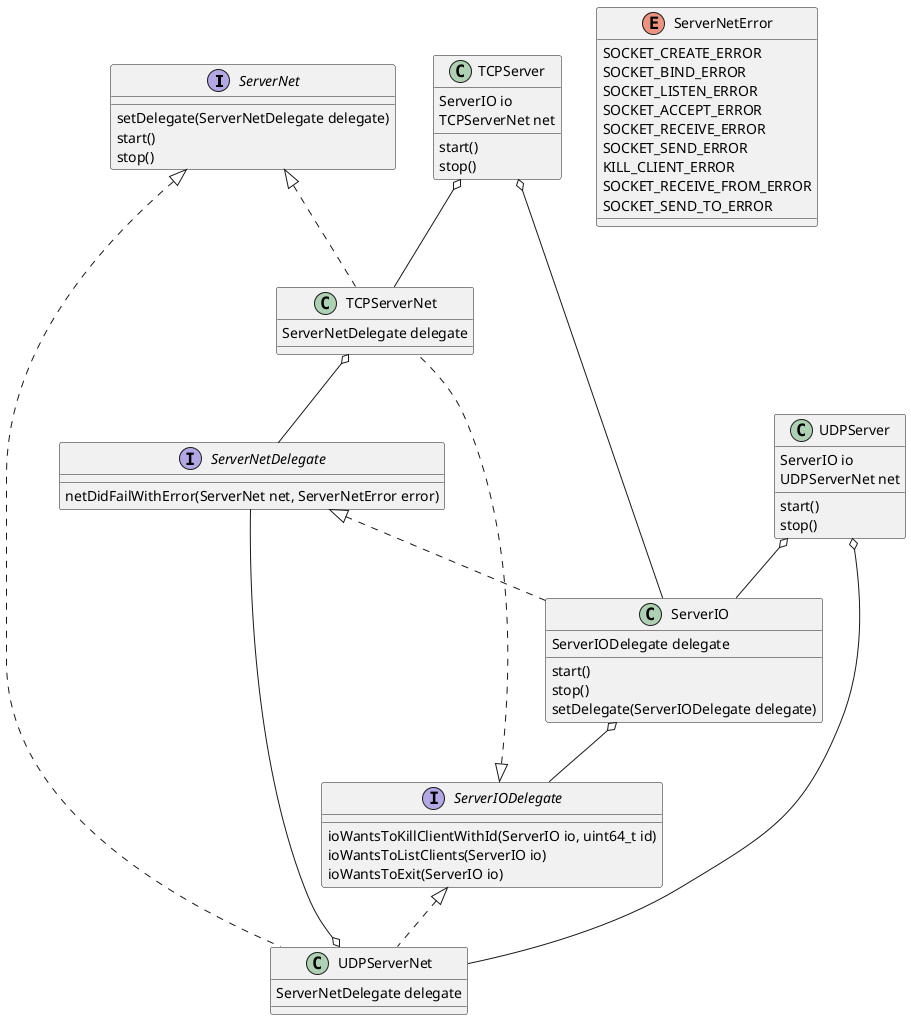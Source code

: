 @startuml

interface ServerNet {
setDelegate(ServerNetDelegate delegate)
start()
stop()
}

enum ServerNetError {
SOCKET_CREATE_ERROR
SOCKET_BIND_ERROR
SOCKET_LISTEN_ERROR
SOCKET_ACCEPT_ERROR
SOCKET_RECEIVE_ERROR
SOCKET_SEND_ERROR
KILL_CLIENT_ERROR
SOCKET_RECEIVE_FROM_ERROR
SOCKET_SEND_TO_ERROR
}

interface ServerNetDelegate {
netDidFailWithError(ServerNet net, ServerNetError error)
}

interface ServerIODelegate {
ioWantsToKillClientWithId(ServerIO io, uint64_t id)
ioWantsToListClients(ServerIO io)
ioWantsToExit(ServerIO io)
}

class TCPServer {
ServerIO io
TCPServerNet net
start()
stop()
}

class UDPServer {
ServerIO io
UDPServerNet net
start()
stop()
}

class TCPServerNet {
ServerNetDelegate delegate
}

class UDPServerNet {
ServerNetDelegate delegate
}

class ServerIO {
ServerIODelegate delegate
start()
stop()
setDelegate(ServerIODelegate delegate)
}

TCPServer o-- ServerIO
UDPServer o-- ServerIO
ServerIO o-- ServerIODelegate
ServerNetDelegate <|.. ServerIO
TCPServer o-- TCPServerNet
UDPServer o-- UDPServerNet
TCPServerNet o-- ServerNetDelegate
UDPServerNet o-- ServerNetDelegate
ServerNet <|.. TCPServerNet
ServerNet <|.. UDPServerNet
ServerIODelegate <|.. TCPServerNet
ServerIODelegate <|.. UDPServerNet

@enduml
